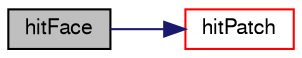 digraph "hitFace"
{
  bgcolor="transparent";
  edge [fontname="FreeSans",fontsize="10",labelfontname="FreeSans",labelfontsize="10"];
  node [fontname="FreeSans",fontsize="10",shape=record];
  rankdir="LR";
  Node2431 [label="hitFace",height=0.2,width=0.4,color="black", fillcolor="grey75", style="filled", fontcolor="black"];
  Node2431 -> Node2432 [color="midnightblue",fontsize="10",style="solid",fontname="FreeSans"];
  Node2432 [label="hitPatch",height=0.2,width=0.4,color="red",URL="$a23586.html#a214601691bbcc4cad5b232f322c885fe",tooltip="Overridable function to handle the particle hitting a. "];
}

